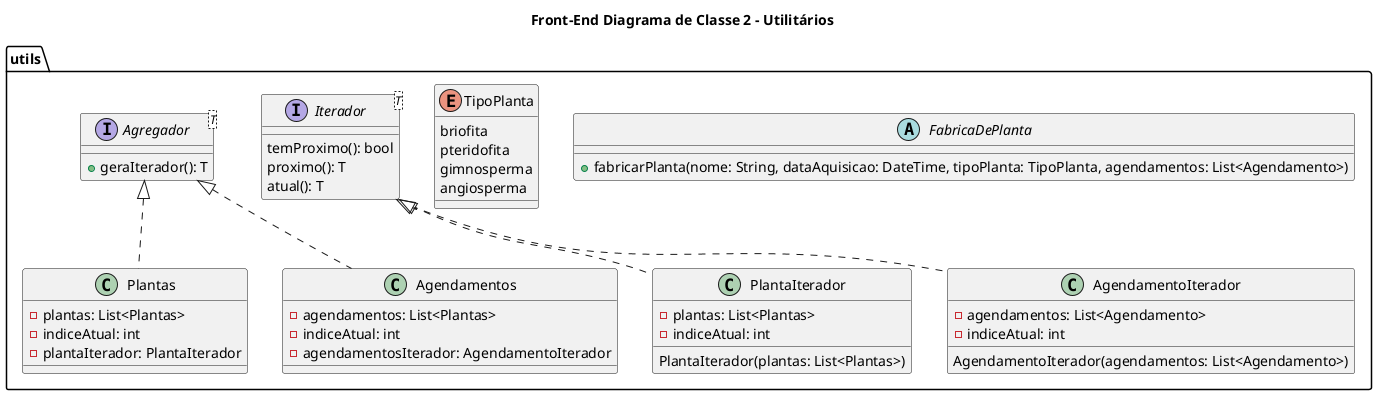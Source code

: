 @startuml Diagrama_Classe_2
title Front-End Diagrama de Classe 2 - Utilitários

package utils {
  abstract class FabricaDePlanta {
    +fabricarPlanta(nome: String, dataAquisicao: DateTime, tipoPlanta: TipoPlanta, agendamentos: List<Agendamento>)
  }

  enum TipoPlanta {
    briofita
    pteridofita
    gimnosperma
    angiosperma
  }

  interface Iterador<T> {
    temProximo(): bool
    proximo(): T
    atual(): T
  }

  class PlantaIterador {
    -plantas: List<Plantas>
    -indiceAtual: int
    PlantaIterador(plantas: List<Plantas>)
  }

  class AgendamentoIterador {
    -agendamentos: List<Agendamento>
    -indiceAtual: int
    AgendamentoIterador(agendamentos: List<Agendamento>)
  }

  interface Agregador<T> {
    +geraIterador(): T
  }

  class Plantas {
    -plantas: List<Plantas>
    -indiceAtual: int
    -plantaIterador: PlantaIterador
  }

  class Agendamentos {
    -agendamentos: List<Plantas>
    -indiceAtual: int
    -agendamentosIterador: AgendamentoIterador
  }

  Iterador <|.. PlantaIterador
  Iterador <|.. AgendamentoIterador

  Agregador <|.. Plantas
  Agregador <|.. Agendamentos
}
@enduml
